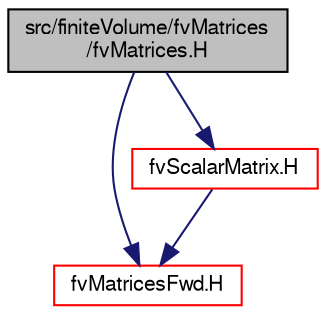 digraph "src/finiteVolume/fvMatrices/fvMatrices.H"
{
  bgcolor="transparent";
  edge [fontname="FreeSans",fontsize="10",labelfontname="FreeSans",labelfontsize="10"];
  node [fontname="FreeSans",fontsize="10",shape=record];
  Node0 [label="src/finiteVolume/fvMatrices\l/fvMatrices.H",height=0.2,width=0.4,color="black", fillcolor="grey75", style="filled", fontcolor="black"];
  Node0 -> Node1 [color="midnightblue",fontsize="10",style="solid",fontname="FreeSans"];
  Node1 [label="fvMatricesFwd.H",height=0.2,width=0.4,color="red",URL="$a03275.html",tooltip="Forward declarations of fvMatrix specializations. "];
  Node0 -> Node59 [color="midnightblue",fontsize="10",style="solid",fontname="FreeSans"];
  Node59 [label="fvScalarMatrix.H",height=0.2,width=0.4,color="red",URL="$a03290.html",tooltip="A scalar instance of fvMatrix. "];
  Node59 -> Node1 [color="midnightblue",fontsize="10",style="solid",fontname="FreeSans"];
}

